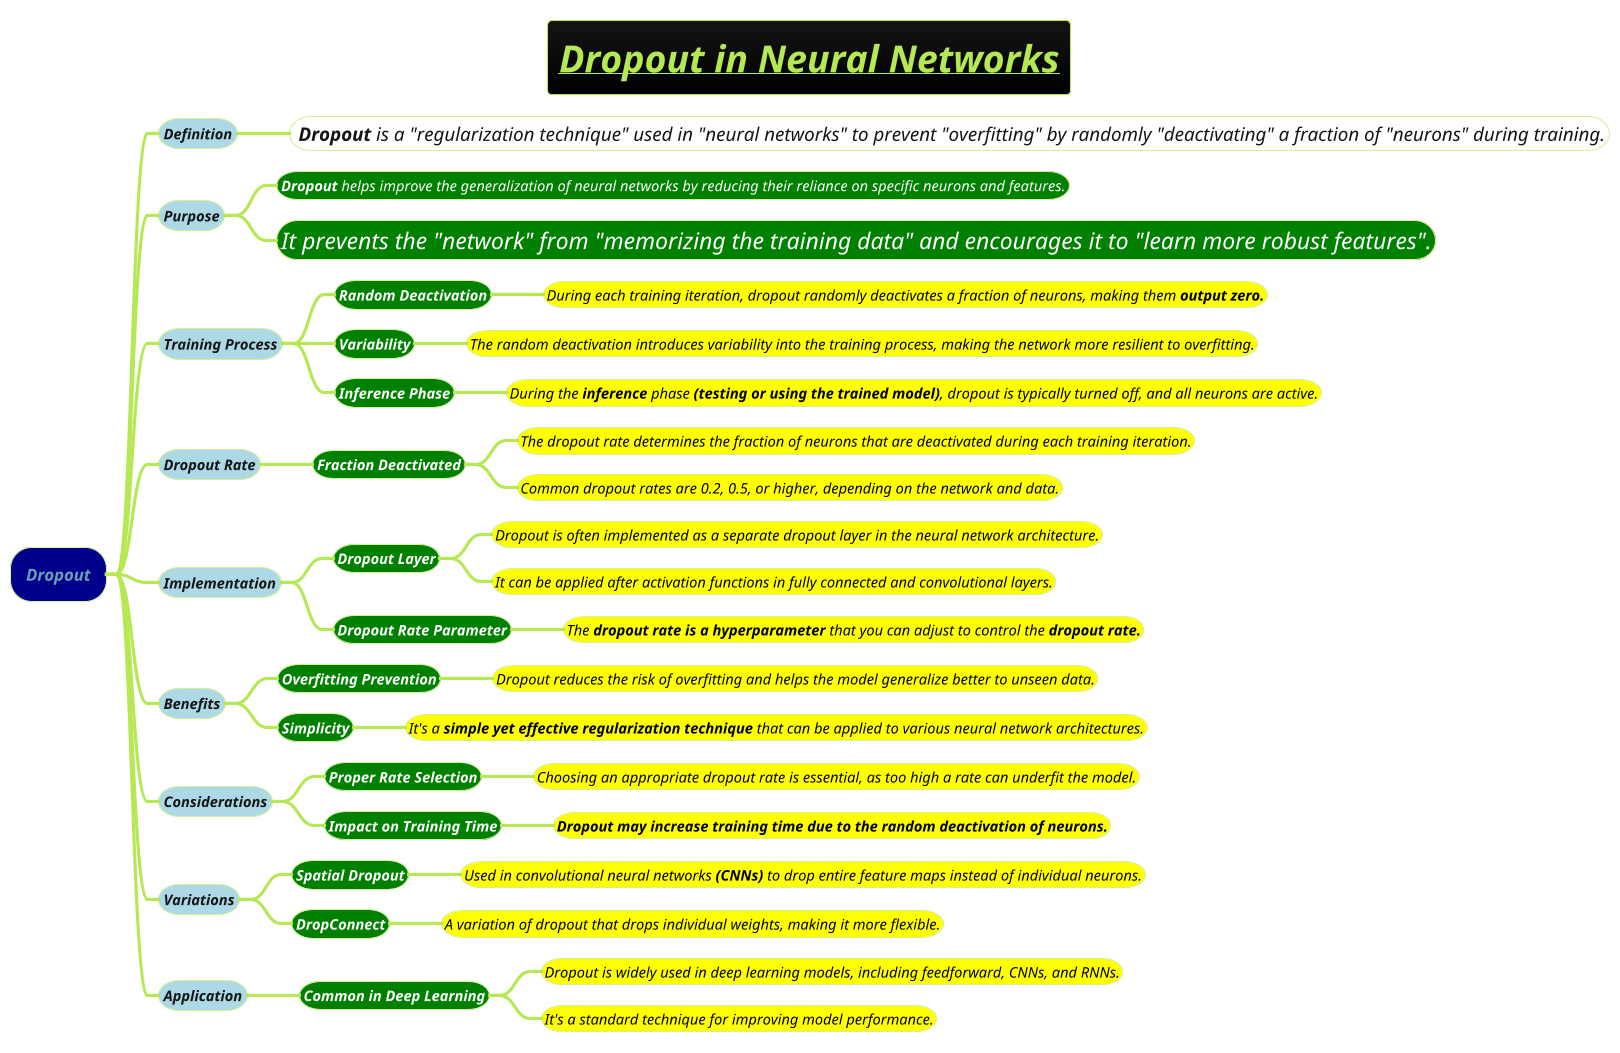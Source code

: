 @startmindmap
title =<i><b><u>Dropout in Neural Networks
!theme hacker



*[#darkblue] <i>Dropout
**[#lightblue] <i><size:14>Definition
***[#white] <i><size:18> <b>Dropout</b> is a "regularization technique" used in "neural networks" to prevent "overfitting" by randomly "deactivating" a fraction of "neurons" during training.

**[#lightblue] <i><size:14>Purpose
***[#green] <color #white><i><size:14>**Dropout** helps improve the generalization of neural networks by reducing their reliance on specific neurons and features.
***[#green] <color #white><i><size:22>It prevents the "network" from "memorizing the training data" and encourages it to "learn more robust features".

**[#lightblue] <i><size:14>Training Process
***[#green] <color #white><b><i><size:14>Random Deactivation
****[#yellow] <color #black><i><size:14>During each training iteration, dropout randomly deactivates a fraction of neurons, making them <b>output zero.
***[#green] <color #white><b><i><size:14>Variability
****[#yellow] <color #black><i><size:14>The random deactivation introduces variability into the training process, making the network more resilient to overfitting.
***[#green] <color #white><b><i><size:14>Inference Phase
****[#yellow] <color #black><i><size:14>During the **inference** phase **(testing or using the trained model)**, dropout is typically turned off, and all neurons are active.

**[#lightblue] <i><size:14>Dropout Rate
***[#green] <color #white><b><i><size:14>Fraction Deactivated
****[#yellow] <color #black><i><size:14>The dropout rate determines the fraction of neurons that are deactivated during each training iteration.
****[#yellow] <color #black><i><size:14>Common dropout rates are 0.2, 0.5, or higher, depending on the network and data.

**[#lightblue] <i><size:14>Implementation
***[#green] <color #white><b><i><size:14>Dropout Layer
****[#yellow] <color #black><i><size:14>Dropout is often implemented as a separate dropout layer in the neural network architecture.
****[#yellow] <color #black><i><size:14>It can be applied after activation functions in fully connected and convolutional layers.
***[#green] <color #white><b><i><size:14>Dropout Rate Parameter
****[#yellow] <color #black><i><size:14>The **dropout rate is a hyperparameter** that you can adjust to control the <b>dropout rate.

**[#lightblue] <i><size:14>Benefits
***[#green] <color #white><b><i><size:14>Overfitting Prevention
****[#yellow] <color #black><i><size:14>Dropout reduces the risk of overfitting and helps the model generalize better to unseen data.
***[#green] <color #white><b><i><size:14>Simplicity
****[#yellow] <color #black><i><size:14>It's a **simple yet effective regularization technique** that can be applied to various neural network architectures.

**[#lightblue] <i><size:14>Considerations
***[#green] <color #white><b><i><size:14>Proper Rate Selection
****[#yellow] <color #black><i><size:14>Choosing an appropriate dropout rate is essential, as too high a rate can underfit the model.
***[#green] <color #white><b><i><size:14>Impact on Training Time
****[#yellow] <color #black><i><size:14><b>Dropout may increase training time due to the random deactivation of neurons.

**[#lightblue] <i><size:14>Variations
***[#green] <color #white><b><i><size:14>Spatial Dropout
****[#yellow] <color #black><i><size:14>Used in convolutional neural networks **(CNNs)** to drop entire feature maps instead of individual neurons.
***[#green] <color #white><b><i><size:14>DropConnect
****[#yellow] <color #black><i><size:14>A variation of dropout that drops individual weights, making it more flexible.

**[#lightblue] <i><size:14>Application
***[#green] <color #white><b><i><size:14>Common in Deep Learning
****[#yellow] <color #black><i><size:14>Dropout is widely used in deep learning models, including feedforward, CNNs, and RNNs.
****[#yellow] <color #black><i><size:14>It's a standard technique for improving model performance.

@endmindmap
